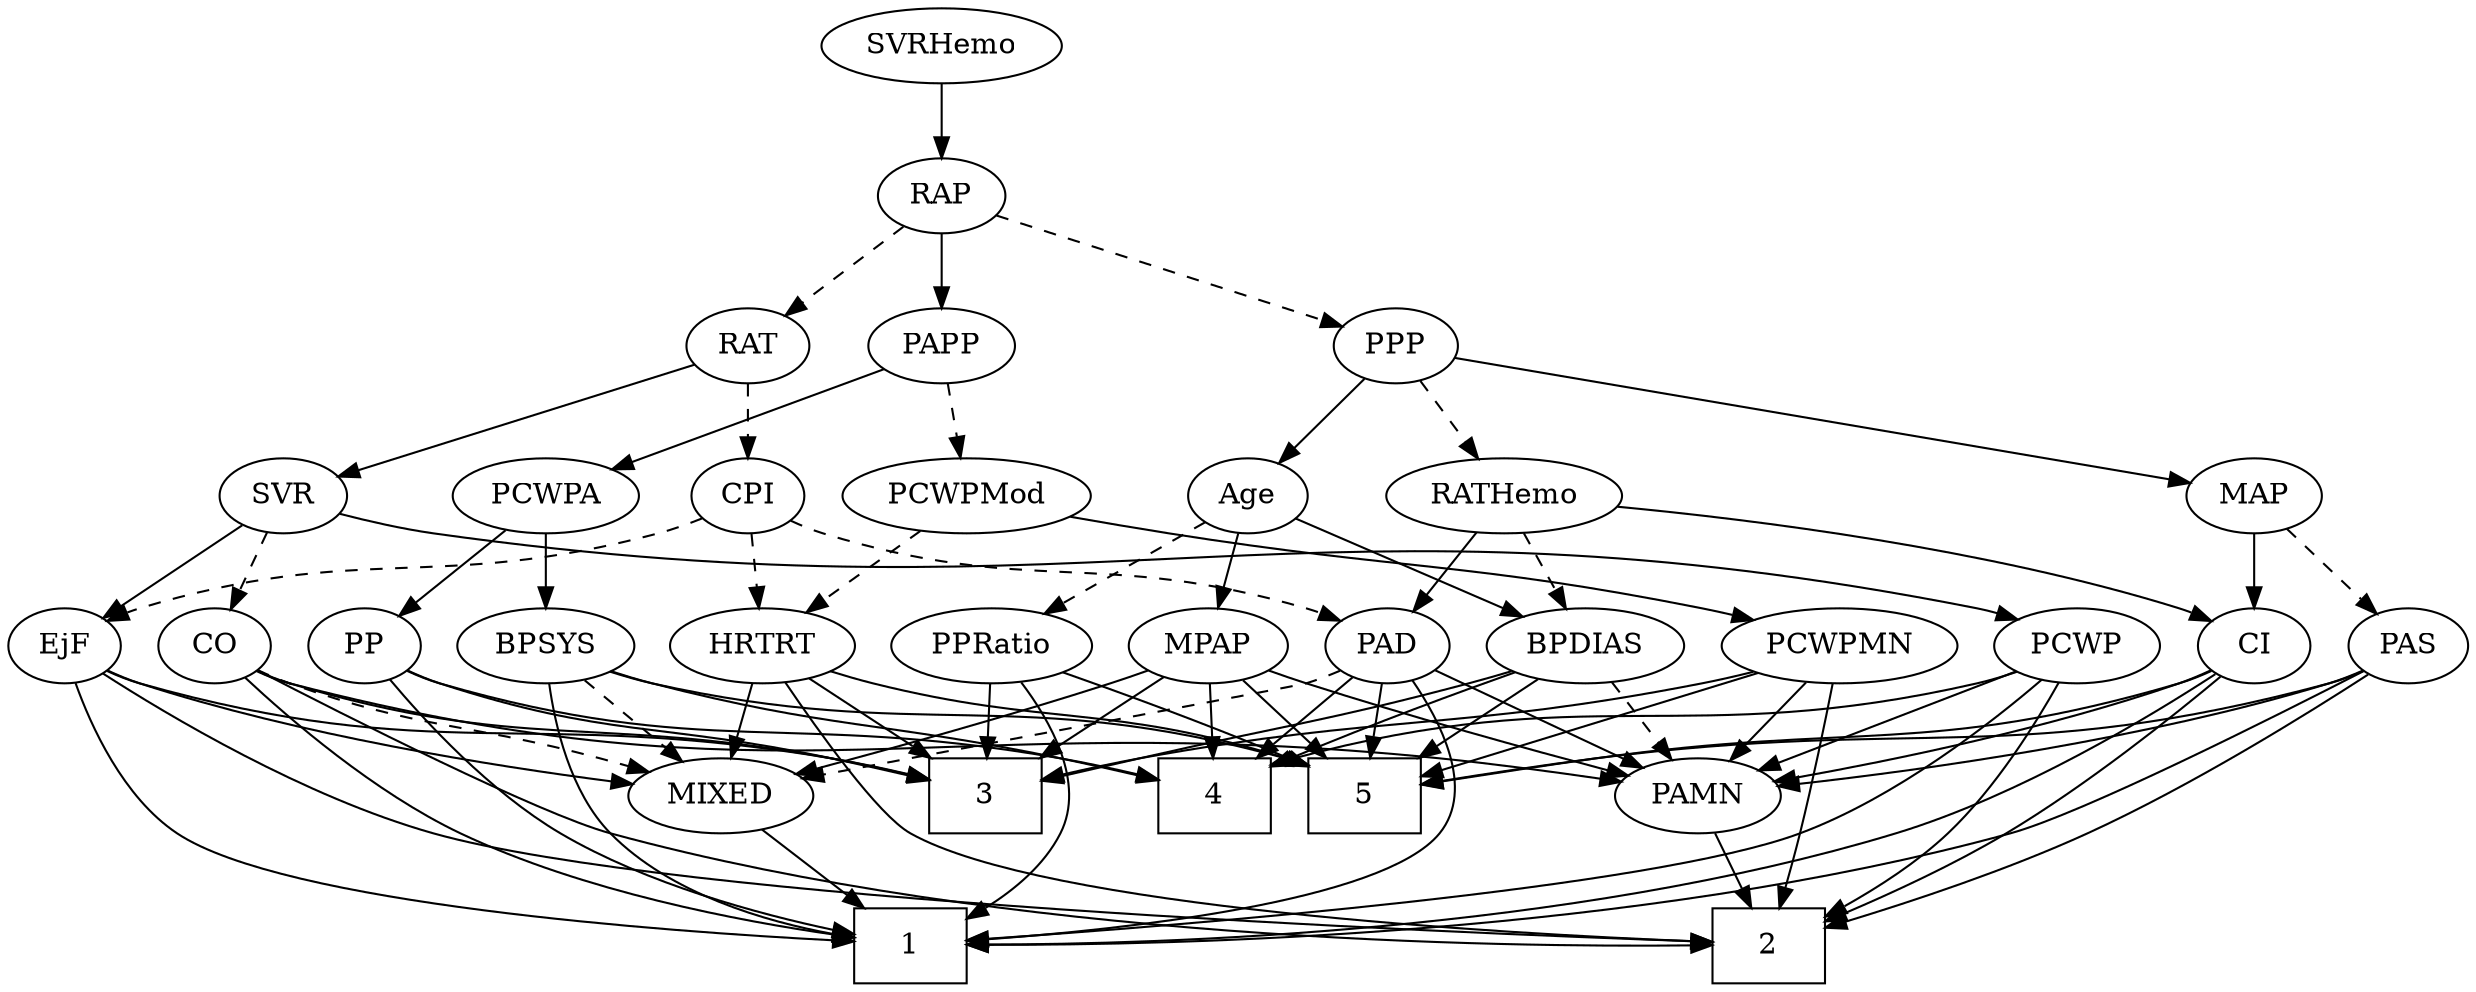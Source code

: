 strict digraph {
	graph [bb="0,0,1102,468"];
	node [label="\N"];
	1	[height=0.5,
		pos="694,18",
		shape=box,
		width=0.75];
	2	[height=0.5,
		pos="308,18",
		shape=box,
		width=0.75];
	3	[height=0.5,
		pos="660,90",
		shape=box,
		width=0.75];
	4	[height=0.5,
		pos="550,90",
		shape=box,
		width=0.75];
	5	[height=0.5,
		pos="478,90",
		shape=box,
		width=0.75];
	Age	[height=0.5,
		pos="527,234",
		width=0.75];
	MPAP	[height=0.5,
		pos="563,162",
		width=0.97491];
	Age -> MPAP	[pos="e,554.45,179.63 535.35,216.76 539.65,208.4 544.99,198.02 549.83,188.61",
		style=solid];
	BPDIAS	[height=0.5,
		pos="392,162",
		width=1.1735];
	Age -> BPDIAS	[pos="e,417.67,176.31 506.2,222.22 485.08,211.27 452,194.11 426.87,181.08",
		style=solid];
	PPRatio	[height=0.5,
		pos="656,162",
		width=1.1013];
	Age -> PPRatio	[pos="e,631.24,176.43 547.44,221.91 567.51,211.02 598.48,194.21 622.22,181.33",
		style=dashed];
	EjF	[height=0.5,
		pos="1075,162",
		width=0.75];
	EjF -> 1	[pos="e,721.04,22.309 1057.7,148.1 1031.1,128.76 977.62,92.369 927,72 860.63,45.295 777.94,30.518 731.04,23.717",
		style=solid];
	EjF -> 2	[pos="e,335,19.877 1053.8,150.61 1049,148.35 1043.8,146.03 1039,144 996.2,126.08 982.78,128.18 941,108 913.34,94.64 911.16,81.662 882,\
72 781.57,38.723 455.5,24.261 345.01,20.234",
		style=solid];
	EjF -> 3	[pos="e,687.27,98.008 1054.5,149.93 1049.5,147.65 1044.2,145.49 1039,144 907.79,106.37 868.49,131.31 734,108 721.95,105.91 708.9,103.1 \
697.18,100.37",
		style=solid];
	MIXED	[height=0.5,
		pos="783,90",
		width=1.1193];
	EjF -> MIXED	[pos="e,821.04,95.996 1054.4,150.25 1049.5,147.96 1044.1,145.71 1039,144 968.38,120.39 883.13,105.27 831.01,97.461",
		style=solid];
	RAP	[height=0.5,
		pos="670,378",
		width=0.77632];
	RAT	[height=0.5,
		pos="757,306",
		width=0.75827];
	RAP -> RAT	[pos="e,740.28,320.46 686.77,363.5 699.65,353.14 717.63,338.67 732.18,326.97",
		style=dashed];
	PPP	[height=0.5,
		pos="444,306",
		width=0.75];
	RAP -> PPP	[pos="e,467.9,314.4 645.38,369.38 604.75,356.79 523.6,331.65 477.68,317.43",
		style=dashed];
	PAPP	[height=0.5,
		pos="670,306",
		width=0.88464];
	RAP -> PAPP	[pos="e,670,324.1 670,359.7 670,351.98 670,342.71 670,334.11",
		style=solid];
	MIXED -> 1	[pos="e,715.78,36.127 763.69,73.811 752,64.621 736.86,52.713 723.68,42.345",
		style=solid];
	MPAP -> 3	[pos="e,636.29,108.11 582.63,146.83 595.59,137.48 612.87,125.01 627.81,114.23",
		style=solid];
	MPAP -> 4	[pos="e,553.21,108.28 559.85,144.05 558.42,136.35 556.69,127.03 555.08,118.36",
		style=solid];
	MPAP -> 5	[pos="e,498.69,108.04 544.97,146.15 533.86,137 519.36,125.06 506.7,114.63",
		style=solid];
	MPAP -> MIXED	[pos="e,749.67,100.22 589.87,150.24 595.5,148.1 601.42,145.91 607,144 651.97,128.57 704.21,113.15 740.03,102.95",
		style=solid];
	PAMN	[height=0.5,
		pos="359,90",
		width=1.011];
	MPAP -> PAMN	[pos="e,388.93,100.43 536.09,150.36 530.46,148.21 524.55,145.99 519,144 478.19,129.37 431.02,113.92 398.52,103.5",
		style=solid];
	BPSYS	[height=0.5,
		pos="848,162",
		width=1.0471];
	BPSYS -> 1	[pos="e,721.12,21.582 849.59,143.89 850.45,124.3 848.81,92.325 832,72 807.09,41.882 762.98,28.841 731.33,23.218",
		style=solid];
	BPSYS -> 4	[pos="e,577.03,97.388 820.01,149.87 814.12,147.75 807.9,145.68 802,144 724.36,121.94 702.89,125.04 624,108 611.94,105.4 598.81,102.42 \
587,99.701",
		style=solid];
	BPSYS -> 5	[pos="e,505.17,104.92 820.1,149.53 814.2,147.43 807.96,145.45 802,144 679.86,114.22 639.9,142.48 515.1,107.76",
		style=solid];
	BPSYS -> MIXED	[pos="e,797.69,106.82 833.25,145.12 824.77,135.99 813.97,124.36 804.56,114.22",
		style=dashed];
	PAD	[height=0.5,
		pos="481,162",
		width=0.79437];
	PAD -> 1	[pos="e,666.7,20.545 465.87,146.47 448.17,127.72 423.5,94.792 442,72 468.62,39.199 593.26,25.944 656.7,21.251",
		style=solid];
	PAD -> 4	[pos="e,533.2,108.04 495.63,146.15 504.48,137.18 515.98,125.52 526.12,115.23",
		style=solid];
	PAD -> 5	[pos="e,478.73,108.1 480.26,143.7 479.93,135.98 479.53,126.71 479.16,118.11",
		style=solid];
	PAD -> MIXED	[pos="e,746.92,98.136 502.78,150.26 508.01,147.97 513.63,145.72 519,144 524.2,142.34 662.61,114.84 736.88,100.12",
		style=dashed];
	PAD -> PAMN	[pos="e,381.98,104.19 460.58,149.28 441.5,138.34 412.73,121.83 390.67,109.17",
		style=solid];
	CO	[height=0.5,
		pos="1003,162",
		width=0.75];
	CO -> 1	[pos="e,721.25,23.155 988.37,146.86 967.37,127.31 926.71,92.16 886,72 835.37,46.925 771.15,32.267 731.32,24.944",
		style=solid];
	CO -> 2	[pos="e,335.13,20.389 983.24,149.5 945.27,127.61 863.1,81.294 832,72 740.42,44.636 448.93,26.618 345.14,20.932",
		style=solid];
	CO -> 3	[pos="e,687.31,97.772 982.47,150.06 977.51,147.77 972.15,145.58 967,144 866.81,113.31 836.91,127.74 734,108 721.98,105.69 708.95,102.83 \
697.23,100.11",
		style=solid];
	CO -> MIXED	[pos="e,814.64,101.16 981.94,150.32 977.1,148.07 971.92,145.83 967,144 910.8,123.12 894.49,125 837,108 832.92,106.79 828.67,105.51 824.43,\
104.2",
		style=dashed];
	CO -> PAMN	[pos="e,391.15,98.628 982.94,149.92 977.87,147.58 972.35,145.39 967,144 740.67,85.045 673.75,139.53 442,108 428.66,106.18 414.25,103.49 \
401.24,100.79",
		style=solid];
	PAS	[height=0.5,
		pos="27,162",
		width=0.75];
	PAS -> 1	[pos="e,666.83,20.173 47.211,149.61 65.926,139 94.481,122.67 119,108 145.04,92.425 148.29,81.798 177,72 266.07,41.607 553.3,25.553 656.58,\
20.651",
		style=solid];
	PAS -> 2	[pos="e,280.96,23.176 40.181,145.84 58.143,126.1 92.193,91.764 128,72 173.88,46.675 233.18,32.249 270.92,25.025",
		style=solid];
	PAS -> 5	[pos="e,450.75,98.089 47.481,149.88 52.439,147.6 57.809,145.45 63,144 209.75,102.88 253.68,133.11 404,108 416.07,105.98 429.11,103.2 440.84,\
100.46",
		style=solid];
	PAS -> PAMN	[pos="e,323.64,94.283 47.562,150.15 52.516,147.86 57.864,145.64 63,144 149.32,116.43 254.67,101.88 313.55,95.37",
		style=solid];
	PAMN -> 2	[pos="e,320.48,36.124 347.17,72.765 341.04,64.354 333.42,53.89 326.53,44.436",
		style=solid];
	RATHemo	[height=0.5,
		pos="412,234",
		width=1.3721];
	RATHemo -> PAD	[pos="e,466.49,177.72 428,216.76 437.36,207.27 449.29,195.17 459.46,184.85",
		style=solid];
	RATHemo -> BPDIAS	[pos="e,396.94,180.28 407.16,216.05 404.93,208.26 402.23,198.82 399.74,190.08",
		style=dashed];
	CI	[height=0.5,
		pos="99,162",
		width=0.75];
	RATHemo -> CI	[pos="e,119.58,173.8 365.52,227.75 309.76,220.62 213.91,205.72 135,180 133.08,179.37 131.12,178.67 129.17,177.91",
		style=solid];
	CPI	[height=0.5,
		pos="757,234",
		width=0.75];
	CPI -> EjF	[pos="e,1054.5,173.96 778.23,222.8 784.19,220.26 790.75,217.76 797,216 901.66,186.5 934.94,211.56 1039,180 1040.9,179.41 1042.9,178.74 \
1044.9,178",
		style=dashed];
	CPI -> PAD	[pos="e,502.75,173.82 736.44,222.15 731.48,219.86 726.14,217.64 721,216 634.12,188.29 606.16,206.82 519,180 516.73,179.3 514.41,178.5 \
512.1,177.64",
		style=dashed];
	HRTRT	[height=0.5,
		pos="753,162",
		width=1.1013];
	CPI -> HRTRT	[pos="e,753.98,180.1 756.01,215.7 755.57,207.98 755.04,198.71 754.55,190.11",
		style=dashed];
	RAT -> CPI	[pos="e,757,252.1 757,287.7 757,279.98 757,270.71 757,262.11",
		style=dashed];
	SVR	[height=0.5,
		pos="969,234",
		width=0.77632];
	RAT -> SVR	[pos="e,944.53,243.08 780.91,297.11 818.58,284.67 891.9,260.46 935.03,246.22",
		style=solid];
	SVR -> EjF	[pos="e,1056.6,175.17 987.95,220.49 1004.7,209.42 1029.3,193.15 1048.1,180.74",
		style=solid];
	SVR -> CO	[pos="e,995,179.47 977.06,216.41 981.08,208.13 986.04,197.92 990.54,188.66",
		style=dashed];
	PCWP	[height=0.5,
		pos="179,162",
		width=0.97491];
	SVR -> PCWP	[pos="e,204.64,174.46 943.95,225.72 930.7,222.18 914.1,218.22 899,216 601.32,172.31 517.2,243 223,180 220.15,179.39 217.24,178.62 214.34,\
177.75",
		style=solid];
	PCWPMod	[height=0.5,
		pos="660,234",
		width=1.4443];
	PCWPMN	[height=0.5,
		pos="282,162",
		width=1.3902];
	PCWPMod -> PCWPMN	[pos="e,318.65,174.3 614.62,224.92 598.35,222.06 579.86,218.84 563,216 464.44,199.37 438.53,201.88 341,180 336.9,179.08 332.67,178.04 \
328.44,176.94",
		style=solid];
	PCWPMod -> HRTRT	[pos="e,733.37,177.77 680.64,217.46 693.79,207.57 710.99,194.62 725.32,183.83",
		style=dashed];
	PCWPA	[height=0.5,
		pos="848,234",
		width=1.1555];
	PCWPA -> BPSYS	[pos="e,848,180.1 848,215.7 848,207.98 848,198.71 848,190.11",
		style=solid];
	PP	[height=0.5,
		pos="931,162",
		width=0.75];
	PCWPA -> PP	[pos="e,914.87,176.6 866.42,217.46 878.44,207.32 894.26,193.99 907.23,183.05",
		style=solid];
	PCWPMN -> 2	[pos="e,304.85,36.189 285.14,143.87 289.57,119.67 297.71,75.211 302.98,46.393",
		style=solid];
	PCWPMN -> 3	[pos="e,632.7,97.821 318.63,149.62 325.99,147.57 333.71,145.58 341,144 448.57,120.71 477.84,128.34 586,108 598.02,105.74 611.06,102.88 \
622.78,100.16",
		style=solid];
	PCWPMN -> 5	[pos="e,450.87,100.69 316.14,148.81 351.13,136.31 405.35,116.95 441.26,104.12",
		style=solid];
	PCWPMN -> PAMN	[pos="e,342.39,106.1 299.47,145.12 309.93,135.61 323.37,123.39 334.83,112.97",
		style=solid];
	SVRHemo	[height=0.5,
		pos="670,450",
		width=1.3902];
	SVRHemo -> RAP	[pos="e,670,396.1 670,431.7 670,423.98 670,414.71 670,406.11",
		style=solid];
	BPDIAS -> 3	[pos="e,632.8,97.348 423.7,149.98 430.06,147.9 436.72,145.81 443,144 476.54,134.33 570.19,112.06 622.85,99.684",
		style=solid];
	BPDIAS -> 4	[pos="e,522.92,103.9 421.2,148.62 444.05,138.86 476.82,124.73 513.51,108.16",
		style=solid];
	BPDIAS -> 5	[pos="e,456.96,108.13 410.66,145.81 421.85,136.71 436.31,124.94 448.96,114.64",
		style=solid];
	BPDIAS -> PAMN	[pos="e,366.91,107.79 384.01,144.05 380.2,135.97 375.56,126.12 371.31,117.11",
		style=dashed];
	MAP	[height=0.5,
		pos="99,234",
		width=0.84854];
	MAP -> PAS	[pos="e,41.755,177.35 83.731,218.15 73.669,208.37 60.33,195.4 49.114,184.5",
		style=dashed];
	MAP -> CI	[pos="e,99,180.1 99,215.7 99,207.98 99,198.71 99,190.11",
		style=solid];
	PP -> 1	[pos="e,721.24,23.542 921.06,145.2 907.82,125.4 882.6,91.671 853,72 815.44,47.045 765.09,32.882 731.2,25.589",
		style=solid];
	PP -> 3	[pos="e,687.05,97.255 910.39,150.31 905.43,148.01 900.1,145.75 895,144 825.65,120.2 805.51,124.21 734,108 721.97,105.27 708.84,102.27 \
697.03,99.552",
		style=solid];
	PP -> 4	[pos="e,577.29,97.912 910.49,149.98 905.53,147.7 900.17,145.52 895,144 778.45,109.65 743.56,129.63 624,108 611.96,105.82 598.92,102.99 \
587.2,100.26",
		style=solid];
	PPP -> Age	[pos="e,510.92,248.56 460.4,291.17 472.64,280.85 489.55,266.58 503.27,255.01",
		style=solid];
	PPP -> RATHemo	[pos="e,419.75,251.96 436.42,288.41 432.69,280.25 428.1,270.22 423.92,261.07",
		style=dashed];
	PPP -> MAP	[pos="e,127.7,240.82 418.35,299.8 358.37,287.63 208.65,257.25 137.59,242.83",
		style=solid];
	PPRatio -> 1	[pos="e,666.94,31.577 642.42,144.78 628.92,126.58 611.87,96.407 624,72 631.35,57.22 645,45.461 658.32,36.812",
		style=solid];
	PPRatio -> 3	[pos="e,659.02,108.1 656.99,143.7 657.43,135.98 657.96,126.71 658.45,118.11",
		style=solid];
	PPRatio -> 5	[pos="e,505.02,104.06 625.52,150.46 598.49,140.93 557.8,126.14 514.33,107.98",
		style=solid];
	PCWP -> 1	[pos="e,666.74,18.742 199.5,147.32 236.49,122.66 310.85,73.189 314,72 433.45,26.94 587.04,19.644 656.69,18.822",
		style=solid];
	PCWP -> 2	[pos="e,292.44,36.133 193.3,145.26 215.6,120.71 258.87,73.078 285.42,43.853",
		style=solid];
	PCWP -> 4	[pos="e,522.83,104.92 205.18,149.68 210.97,147.52 217.12,145.48 223,144 346.31,113.05 386.86,142.76 513.19,107.68",
		style=solid];
	PCWP -> PAMN	[pos="e,331.11,101.85 206.34,150.37 237.04,138.43 287.06,118.98 321.42,105.61",
		style=solid];
	CI -> 1	[pos="e,666.86,18.661 116.4,148.12 144.41,128.13 201.95,90.049 257,72 399.36,25.323 579.94,19.054 656.73,18.678",
		style=solid];
	CI -> 2	[pos="e,280.99,24.14 107.3,144.61 118.08,124.82 138.69,91.745 165,72 196.77,48.155 240.42,34.055 271.11,26.468",
		style=solid];
	CI -> 5	[pos="e,450.71,97.906 119.51,149.99 124.47,147.7 129.83,145.53 135,144 250.68,109.84 285.31,129.53 404,108 416.04,105.82 429.07,102.98 \
440.8,100.26",
		style=solid];
	CI -> PAMN	[pos="e,324.98,96.758 119.63,150.36 124.58,148.06 129.91,145.78 135,144 196.01,122.64 269.36,107.11 315.09,98.574",
		style=solid];
	PAPP -> PCWPMod	[pos="e,662.44,252.1 667.53,287.7 666.43,279.98 665.1,270.71 663.87,262.11",
		style=dashed];
	PAPP -> PCWPA	[pos="e,818.39,246.64 695.5,294.97 725.2,283.29 774.59,263.87 809.08,250.3",
		style=solid];
	HRTRT -> 2	[pos="e,335.25,19.796 747.21,144.03 739.18,123.33 722.6,88.99 696,72 638.25,35.109 430.85,23.453 345.3,20.165",
		style=solid];
	HRTRT -> 3	[pos="e,682.64,108.04 733.28,146.15 721,136.92 704.95,124.83 691,114.33",
		style=solid];
	HRTRT -> 5	[pos="e,505.22,104.74 723.52,149.76 717.45,147.67 711.06,145.63 705,144 624.61,122.33 598.08,133.76 514.83,107.81",
		style=solid];
	HRTRT -> MIXED	[pos="e,775.8,107.79 760.26,144.05 763.73,135.97 767.95,126.12 771.81,117.11",
		style=solid];
}
